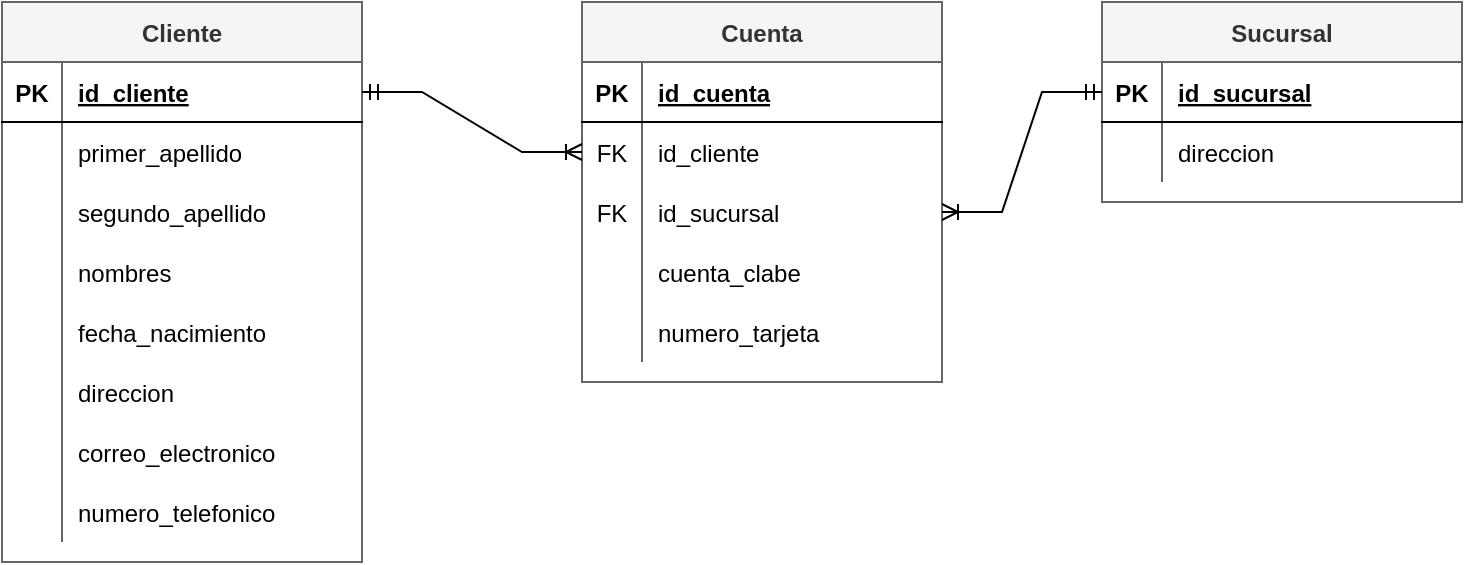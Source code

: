 <mxfile>
    <diagram id="VHWjXStoHMLvaXOQw58C" name="Page-1">
        <mxGraphModel dx="832" dy="650" grid="1" gridSize="10" guides="1" tooltips="1" connect="1" arrows="1" fold="1" page="1" pageScale="1" pageWidth="850" pageHeight="1100" math="0" shadow="0">
            <root>
                <mxCell id="0"/>
                <mxCell id="1" parent="0"/>
                <mxCell id="XWGz-iQbjg52GCqN02UZ-1" value="Cliente" style="shape=table;startSize=30;container=1;collapsible=1;childLayout=tableLayout;fixedRows=1;rowLines=0;fontStyle=1;align=center;resizeLast=1;fillColor=#f5f5f5;strokeColor=#666666;fontColor=#333333;rounded=0;labelBackgroundColor=none;gradientColor=none;swimlaneFillColor=default;" parent="1" vertex="1">
                    <mxGeometry x="80" y="120" width="180" height="280" as="geometry">
                        <mxRectangle x="80" y="120" width="60" height="30" as="alternateBounds"/>
                    </mxGeometry>
                </mxCell>
                <mxCell id="XWGz-iQbjg52GCqN02UZ-2" value="" style="shape=tableRow;horizontal=0;startSize=0;swimlaneHead=0;swimlaneBody=0;fillColor=none;collapsible=0;dropTarget=0;points=[[0,0.5],[1,0.5]];portConstraint=eastwest;top=0;left=0;right=0;bottom=1;" parent="XWGz-iQbjg52GCqN02UZ-1" vertex="1">
                    <mxGeometry y="30" width="180" height="30" as="geometry"/>
                </mxCell>
                <mxCell id="XWGz-iQbjg52GCqN02UZ-3" value="PK" style="shape=partialRectangle;connectable=0;fillColor=none;top=0;left=0;bottom=0;right=0;fontStyle=1;overflow=hidden;" parent="XWGz-iQbjg52GCqN02UZ-2" vertex="1">
                    <mxGeometry width="30" height="30" as="geometry">
                        <mxRectangle width="30" height="30" as="alternateBounds"/>
                    </mxGeometry>
                </mxCell>
                <mxCell id="XWGz-iQbjg52GCqN02UZ-4" value="id_cliente" style="shape=partialRectangle;connectable=0;fillColor=none;top=0;left=0;bottom=0;right=0;align=left;spacingLeft=6;fontStyle=5;overflow=hidden;" parent="XWGz-iQbjg52GCqN02UZ-2" vertex="1">
                    <mxGeometry x="30" width="150" height="30" as="geometry">
                        <mxRectangle width="150" height="30" as="alternateBounds"/>
                    </mxGeometry>
                </mxCell>
                <mxCell id="XWGz-iQbjg52GCqN02UZ-5" value="" style="shape=tableRow;horizontal=0;startSize=0;swimlaneHead=0;swimlaneBody=0;fillColor=none;collapsible=0;dropTarget=0;points=[[0,0.5],[1,0.5]];portConstraint=eastwest;top=0;left=0;right=0;bottom=0;" parent="XWGz-iQbjg52GCqN02UZ-1" vertex="1">
                    <mxGeometry y="60" width="180" height="30" as="geometry"/>
                </mxCell>
                <mxCell id="XWGz-iQbjg52GCqN02UZ-6" value="" style="shape=partialRectangle;connectable=0;fillColor=none;top=0;left=0;bottom=0;right=0;editable=1;overflow=hidden;" parent="XWGz-iQbjg52GCqN02UZ-5" vertex="1">
                    <mxGeometry width="30" height="30" as="geometry">
                        <mxRectangle width="30" height="30" as="alternateBounds"/>
                    </mxGeometry>
                </mxCell>
                <mxCell id="XWGz-iQbjg52GCqN02UZ-7" value="primer_apellido" style="shape=partialRectangle;connectable=0;fillColor=none;top=0;left=0;bottom=0;right=0;align=left;spacingLeft=6;overflow=hidden;" parent="XWGz-iQbjg52GCqN02UZ-5" vertex="1">
                    <mxGeometry x="30" width="150" height="30" as="geometry">
                        <mxRectangle width="150" height="30" as="alternateBounds"/>
                    </mxGeometry>
                </mxCell>
                <mxCell id="XWGz-iQbjg52GCqN02UZ-8" value="" style="shape=tableRow;horizontal=0;startSize=0;swimlaneHead=0;swimlaneBody=0;fillColor=none;collapsible=0;dropTarget=0;points=[[0,0.5],[1,0.5]];portConstraint=eastwest;top=0;left=0;right=0;bottom=0;" parent="XWGz-iQbjg52GCqN02UZ-1" vertex="1">
                    <mxGeometry y="90" width="180" height="30" as="geometry"/>
                </mxCell>
                <mxCell id="XWGz-iQbjg52GCqN02UZ-9" value="" style="shape=partialRectangle;connectable=0;fillColor=none;top=0;left=0;bottom=0;right=0;editable=1;overflow=hidden;" parent="XWGz-iQbjg52GCqN02UZ-8" vertex="1">
                    <mxGeometry width="30" height="30" as="geometry">
                        <mxRectangle width="30" height="30" as="alternateBounds"/>
                    </mxGeometry>
                </mxCell>
                <mxCell id="XWGz-iQbjg52GCqN02UZ-10" value="segundo_apellido" style="shape=partialRectangle;connectable=0;fillColor=none;top=0;left=0;bottom=0;right=0;align=left;spacingLeft=6;overflow=hidden;" parent="XWGz-iQbjg52GCqN02UZ-8" vertex="1">
                    <mxGeometry x="30" width="150" height="30" as="geometry">
                        <mxRectangle width="150" height="30" as="alternateBounds"/>
                    </mxGeometry>
                </mxCell>
                <mxCell id="XWGz-iQbjg52GCqN02UZ-11" value="" style="shape=tableRow;horizontal=0;startSize=0;swimlaneHead=0;swimlaneBody=0;fillColor=none;collapsible=0;dropTarget=0;points=[[0,0.5],[1,0.5]];portConstraint=eastwest;top=0;left=0;right=0;bottom=0;" parent="XWGz-iQbjg52GCqN02UZ-1" vertex="1">
                    <mxGeometry y="120" width="180" height="30" as="geometry"/>
                </mxCell>
                <mxCell id="XWGz-iQbjg52GCqN02UZ-12" value="" style="shape=partialRectangle;connectable=0;fillColor=none;top=0;left=0;bottom=0;right=0;editable=1;overflow=hidden;" parent="XWGz-iQbjg52GCqN02UZ-11" vertex="1">
                    <mxGeometry width="30" height="30" as="geometry">
                        <mxRectangle width="30" height="30" as="alternateBounds"/>
                    </mxGeometry>
                </mxCell>
                <mxCell id="XWGz-iQbjg52GCqN02UZ-13" value="nombres" style="shape=partialRectangle;connectable=0;fillColor=none;top=0;left=0;bottom=0;right=0;align=left;spacingLeft=6;overflow=hidden;" parent="XWGz-iQbjg52GCqN02UZ-11" vertex="1">
                    <mxGeometry x="30" width="150" height="30" as="geometry">
                        <mxRectangle width="150" height="30" as="alternateBounds"/>
                    </mxGeometry>
                </mxCell>
                <mxCell id="XWGz-iQbjg52GCqN02UZ-52" value="" style="shape=tableRow;horizontal=0;startSize=0;swimlaneHead=0;swimlaneBody=0;fillColor=none;collapsible=0;dropTarget=0;points=[[0,0.5],[1,0.5]];portConstraint=eastwest;top=0;left=0;right=0;bottom=0;" parent="XWGz-iQbjg52GCqN02UZ-1" vertex="1">
                    <mxGeometry y="150" width="180" height="30" as="geometry"/>
                </mxCell>
                <mxCell id="XWGz-iQbjg52GCqN02UZ-53" value="" style="shape=partialRectangle;connectable=0;fillColor=none;top=0;left=0;bottom=0;right=0;editable=1;overflow=hidden;" parent="XWGz-iQbjg52GCqN02UZ-52" vertex="1">
                    <mxGeometry width="30" height="30" as="geometry">
                        <mxRectangle width="30" height="30" as="alternateBounds"/>
                    </mxGeometry>
                </mxCell>
                <mxCell id="XWGz-iQbjg52GCqN02UZ-54" value="fecha_nacimiento" style="shape=partialRectangle;connectable=0;fillColor=none;top=0;left=0;bottom=0;right=0;align=left;spacingLeft=6;overflow=hidden;" parent="XWGz-iQbjg52GCqN02UZ-52" vertex="1">
                    <mxGeometry x="30" width="150" height="30" as="geometry">
                        <mxRectangle width="150" height="30" as="alternateBounds"/>
                    </mxGeometry>
                </mxCell>
                <mxCell id="XWGz-iQbjg52GCqN02UZ-55" value="" style="shape=tableRow;horizontal=0;startSize=0;swimlaneHead=0;swimlaneBody=0;fillColor=none;collapsible=0;dropTarget=0;points=[[0,0.5],[1,0.5]];portConstraint=eastwest;top=0;left=0;right=0;bottom=0;" parent="XWGz-iQbjg52GCqN02UZ-1" vertex="1">
                    <mxGeometry y="180" width="180" height="30" as="geometry"/>
                </mxCell>
                <mxCell id="XWGz-iQbjg52GCqN02UZ-56" value="" style="shape=partialRectangle;connectable=0;fillColor=none;top=0;left=0;bottom=0;right=0;editable=1;overflow=hidden;" parent="XWGz-iQbjg52GCqN02UZ-55" vertex="1">
                    <mxGeometry width="30" height="30" as="geometry">
                        <mxRectangle width="30" height="30" as="alternateBounds"/>
                    </mxGeometry>
                </mxCell>
                <mxCell id="XWGz-iQbjg52GCqN02UZ-57" value="direccion" style="shape=partialRectangle;connectable=0;fillColor=none;top=0;left=0;bottom=0;right=0;align=left;spacingLeft=6;overflow=hidden;" parent="XWGz-iQbjg52GCqN02UZ-55" vertex="1">
                    <mxGeometry x="30" width="150" height="30" as="geometry">
                        <mxRectangle width="150" height="30" as="alternateBounds"/>
                    </mxGeometry>
                </mxCell>
                <mxCell id="XWGz-iQbjg52GCqN02UZ-58" value="" style="shape=tableRow;horizontal=0;startSize=0;swimlaneHead=0;swimlaneBody=0;fillColor=none;collapsible=0;dropTarget=0;points=[[0,0.5],[1,0.5]];portConstraint=eastwest;top=0;left=0;right=0;bottom=0;" parent="XWGz-iQbjg52GCqN02UZ-1" vertex="1">
                    <mxGeometry y="210" width="180" height="30" as="geometry"/>
                </mxCell>
                <mxCell id="XWGz-iQbjg52GCqN02UZ-59" value="" style="shape=partialRectangle;connectable=0;fillColor=none;top=0;left=0;bottom=0;right=0;editable=1;overflow=hidden;" parent="XWGz-iQbjg52GCqN02UZ-58" vertex="1">
                    <mxGeometry width="30" height="30" as="geometry">
                        <mxRectangle width="30" height="30" as="alternateBounds"/>
                    </mxGeometry>
                </mxCell>
                <mxCell id="XWGz-iQbjg52GCqN02UZ-60" value="correo_electronico" style="shape=partialRectangle;connectable=0;fillColor=none;top=0;left=0;bottom=0;right=0;align=left;spacingLeft=6;overflow=hidden;" parent="XWGz-iQbjg52GCqN02UZ-58" vertex="1">
                    <mxGeometry x="30" width="150" height="30" as="geometry">
                        <mxRectangle width="150" height="30" as="alternateBounds"/>
                    </mxGeometry>
                </mxCell>
                <mxCell id="XWGz-iQbjg52GCqN02UZ-61" value="" style="shape=tableRow;horizontal=0;startSize=0;swimlaneHead=0;swimlaneBody=0;fillColor=none;collapsible=0;dropTarget=0;points=[[0,0.5],[1,0.5]];portConstraint=eastwest;top=0;left=0;right=0;bottom=0;" parent="XWGz-iQbjg52GCqN02UZ-1" vertex="1">
                    <mxGeometry y="240" width="180" height="30" as="geometry"/>
                </mxCell>
                <mxCell id="XWGz-iQbjg52GCqN02UZ-62" value="" style="shape=partialRectangle;connectable=0;fillColor=none;top=0;left=0;bottom=0;right=0;editable=1;overflow=hidden;" parent="XWGz-iQbjg52GCqN02UZ-61" vertex="1">
                    <mxGeometry width="30" height="30" as="geometry">
                        <mxRectangle width="30" height="30" as="alternateBounds"/>
                    </mxGeometry>
                </mxCell>
                <mxCell id="XWGz-iQbjg52GCqN02UZ-63" value="numero_telefonico" style="shape=partialRectangle;connectable=0;fillColor=none;top=0;left=0;bottom=0;right=0;align=left;spacingLeft=6;overflow=hidden;" parent="XWGz-iQbjg52GCqN02UZ-61" vertex="1">
                    <mxGeometry x="30" width="150" height="30" as="geometry">
                        <mxRectangle width="150" height="30" as="alternateBounds"/>
                    </mxGeometry>
                </mxCell>
                <mxCell id="XWGz-iQbjg52GCqN02UZ-51" value="" style="shape=partialRectangle;connectable=0;fillColor=none;top=0;left=0;bottom=0;right=0;editable=1;overflow=hidden;strokeColor=default;" parent="1" vertex="1">
                    <mxGeometry x="80" y="270" width="30" height="30" as="geometry">
                        <mxRectangle width="30" height="30" as="alternateBounds"/>
                    </mxGeometry>
                </mxCell>
                <mxCell id="3VzA3Hnh6d-t50iWwVyB-1" value="Cuenta" style="shape=table;startSize=30;container=1;collapsible=1;childLayout=tableLayout;fixedRows=1;rowLines=0;fontStyle=1;align=center;resizeLast=1;fillColor=#f5f5f5;strokeColor=#666666;fontColor=#333333;rounded=0;labelBackgroundColor=none;gradientColor=none;swimlaneFillColor=default;" parent="1" vertex="1">
                    <mxGeometry x="370" y="120" width="180" height="190" as="geometry">
                        <mxRectangle x="80" y="120" width="60" height="30" as="alternateBounds"/>
                    </mxGeometry>
                </mxCell>
                <mxCell id="3VzA3Hnh6d-t50iWwVyB-2" value="" style="shape=tableRow;horizontal=0;startSize=0;swimlaneHead=0;swimlaneBody=0;fillColor=none;collapsible=0;dropTarget=0;points=[[0,0.5],[1,0.5]];portConstraint=eastwest;top=0;left=0;right=0;bottom=1;" parent="3VzA3Hnh6d-t50iWwVyB-1" vertex="1">
                    <mxGeometry y="30" width="180" height="30" as="geometry"/>
                </mxCell>
                <mxCell id="3VzA3Hnh6d-t50iWwVyB-3" value="PK" style="shape=partialRectangle;connectable=0;fillColor=none;top=0;left=0;bottom=0;right=0;fontStyle=1;overflow=hidden;" parent="3VzA3Hnh6d-t50iWwVyB-2" vertex="1">
                    <mxGeometry width="30" height="30" as="geometry">
                        <mxRectangle width="30" height="30" as="alternateBounds"/>
                    </mxGeometry>
                </mxCell>
                <mxCell id="3VzA3Hnh6d-t50iWwVyB-4" value="id_cuenta" style="shape=partialRectangle;connectable=0;fillColor=none;top=0;left=0;bottom=0;right=0;align=left;spacingLeft=6;fontStyle=5;overflow=hidden;" parent="3VzA3Hnh6d-t50iWwVyB-2" vertex="1">
                    <mxGeometry x="30" width="150" height="30" as="geometry">
                        <mxRectangle width="150" height="30" as="alternateBounds"/>
                    </mxGeometry>
                </mxCell>
                <mxCell id="3VzA3Hnh6d-t50iWwVyB-49" value="" style="shape=tableRow;horizontal=0;startSize=0;swimlaneHead=0;swimlaneBody=0;fillColor=none;collapsible=0;dropTarget=0;points=[[0,0.5],[1,0.5]];portConstraint=eastwest;top=0;left=0;right=0;bottom=0;" parent="3VzA3Hnh6d-t50iWwVyB-1" vertex="1">
                    <mxGeometry y="60" width="180" height="30" as="geometry"/>
                </mxCell>
                <mxCell id="3VzA3Hnh6d-t50iWwVyB-50" value="FK" style="shape=partialRectangle;connectable=0;fillColor=none;top=0;left=0;bottom=0;right=0;editable=1;overflow=hidden;" parent="3VzA3Hnh6d-t50iWwVyB-49" vertex="1">
                    <mxGeometry width="30" height="30" as="geometry">
                        <mxRectangle width="30" height="30" as="alternateBounds"/>
                    </mxGeometry>
                </mxCell>
                <mxCell id="3VzA3Hnh6d-t50iWwVyB-51" value="id_cliente" style="shape=partialRectangle;connectable=0;fillColor=none;top=0;left=0;bottom=0;right=0;align=left;spacingLeft=6;overflow=hidden;" parent="3VzA3Hnh6d-t50iWwVyB-49" vertex="1">
                    <mxGeometry x="30" width="150" height="30" as="geometry">
                        <mxRectangle width="150" height="30" as="alternateBounds"/>
                    </mxGeometry>
                </mxCell>
                <mxCell id="2" value="" style="shape=tableRow;horizontal=0;startSize=0;swimlaneHead=0;swimlaneBody=0;fillColor=none;collapsible=0;dropTarget=0;points=[[0,0.5],[1,0.5]];portConstraint=eastwest;top=0;left=0;right=0;bottom=0;" vertex="1" parent="3VzA3Hnh6d-t50iWwVyB-1">
                    <mxGeometry y="90" width="180" height="30" as="geometry"/>
                </mxCell>
                <mxCell id="3" value="FK" style="shape=partialRectangle;connectable=0;fillColor=none;top=0;left=0;bottom=0;right=0;editable=1;overflow=hidden;" vertex="1" parent="2">
                    <mxGeometry width="30" height="30" as="geometry">
                        <mxRectangle width="30" height="30" as="alternateBounds"/>
                    </mxGeometry>
                </mxCell>
                <mxCell id="4" value="id_sucursal" style="shape=partialRectangle;connectable=0;fillColor=none;top=0;left=0;bottom=0;right=0;align=left;spacingLeft=6;overflow=hidden;" vertex="1" parent="2">
                    <mxGeometry x="30" width="150" height="30" as="geometry">
                        <mxRectangle width="150" height="30" as="alternateBounds"/>
                    </mxGeometry>
                </mxCell>
                <mxCell id="3VzA3Hnh6d-t50iWwVyB-46" value="" style="shape=tableRow;horizontal=0;startSize=0;swimlaneHead=0;swimlaneBody=0;fillColor=none;collapsible=0;dropTarget=0;points=[[0,0.5],[1,0.5]];portConstraint=eastwest;top=0;left=0;right=0;bottom=0;" parent="3VzA3Hnh6d-t50iWwVyB-1" vertex="1">
                    <mxGeometry y="120" width="180" height="30" as="geometry"/>
                </mxCell>
                <mxCell id="3VzA3Hnh6d-t50iWwVyB-47" value="" style="shape=partialRectangle;connectable=0;fillColor=none;top=0;left=0;bottom=0;right=0;editable=1;overflow=hidden;" parent="3VzA3Hnh6d-t50iWwVyB-46" vertex="1">
                    <mxGeometry width="30" height="30" as="geometry">
                        <mxRectangle width="30" height="30" as="alternateBounds"/>
                    </mxGeometry>
                </mxCell>
                <mxCell id="3VzA3Hnh6d-t50iWwVyB-48" value="cuenta_clabe" style="shape=partialRectangle;connectable=0;fillColor=none;top=0;left=0;bottom=0;right=0;align=left;spacingLeft=6;overflow=hidden;" parent="3VzA3Hnh6d-t50iWwVyB-46" vertex="1">
                    <mxGeometry x="30" width="150" height="30" as="geometry">
                        <mxRectangle width="150" height="30" as="alternateBounds"/>
                    </mxGeometry>
                </mxCell>
                <mxCell id="3VzA3Hnh6d-t50iWwVyB-5" value="" style="shape=tableRow;horizontal=0;startSize=0;swimlaneHead=0;swimlaneBody=0;fillColor=none;collapsible=0;dropTarget=0;points=[[0,0.5],[1,0.5]];portConstraint=eastwest;top=0;left=0;right=0;bottom=0;" parent="3VzA3Hnh6d-t50iWwVyB-1" vertex="1">
                    <mxGeometry y="150" width="180" height="30" as="geometry"/>
                </mxCell>
                <mxCell id="3VzA3Hnh6d-t50iWwVyB-6" value="" style="shape=partialRectangle;connectable=0;fillColor=none;top=0;left=0;bottom=0;right=0;editable=1;overflow=hidden;" parent="3VzA3Hnh6d-t50iWwVyB-5" vertex="1">
                    <mxGeometry width="30" height="30" as="geometry">
                        <mxRectangle width="30" height="30" as="alternateBounds"/>
                    </mxGeometry>
                </mxCell>
                <mxCell id="3VzA3Hnh6d-t50iWwVyB-7" value="numero_tarjeta" style="shape=partialRectangle;connectable=0;fillColor=none;top=0;left=0;bottom=0;right=0;align=left;spacingLeft=6;overflow=hidden;" parent="3VzA3Hnh6d-t50iWwVyB-5" vertex="1">
                    <mxGeometry x="30" width="150" height="30" as="geometry">
                        <mxRectangle width="150" height="30" as="alternateBounds"/>
                    </mxGeometry>
                </mxCell>
                <mxCell id="3VzA3Hnh6d-t50iWwVyB-52" value="" style="edgeStyle=entityRelationEdgeStyle;fontSize=12;html=1;endArrow=ERoneToMany;startArrow=ERmandOne;rounded=0;exitX=1;exitY=0.5;exitDx=0;exitDy=0;entryX=0;entryY=0.5;entryDx=0;entryDy=0;endFill=0;" parent="1" source="XWGz-iQbjg52GCqN02UZ-2" target="3VzA3Hnh6d-t50iWwVyB-49" edge="1">
                    <mxGeometry width="100" height="100" relative="1" as="geometry">
                        <mxPoint x="400" y="460" as="sourcePoint"/>
                        <mxPoint x="500" y="360" as="targetPoint"/>
                    </mxGeometry>
                </mxCell>
                <mxCell id="N1bUf6qXFXIssbzFApk0-1" value="Sucursal" style="shape=table;startSize=30;container=1;collapsible=1;childLayout=tableLayout;fixedRows=1;rowLines=0;fontStyle=1;align=center;resizeLast=1;fillColor=#f5f5f5;strokeColor=#666666;fontColor=#333333;rounded=0;labelBackgroundColor=none;gradientColor=none;swimlaneFillColor=default;" parent="1" vertex="1">
                    <mxGeometry x="630" y="120" width="180" height="100" as="geometry">
                        <mxRectangle x="80" y="120" width="60" height="30" as="alternateBounds"/>
                    </mxGeometry>
                </mxCell>
                <mxCell id="N1bUf6qXFXIssbzFApk0-2" value="" style="shape=tableRow;horizontal=0;startSize=0;swimlaneHead=0;swimlaneBody=0;fillColor=none;collapsible=0;dropTarget=0;points=[[0,0.5],[1,0.5]];portConstraint=eastwest;top=0;left=0;right=0;bottom=1;" parent="N1bUf6qXFXIssbzFApk0-1" vertex="1">
                    <mxGeometry y="30" width="180" height="30" as="geometry"/>
                </mxCell>
                <mxCell id="N1bUf6qXFXIssbzFApk0-3" value="PK" style="shape=partialRectangle;connectable=0;fillColor=none;top=0;left=0;bottom=0;right=0;fontStyle=1;overflow=hidden;" parent="N1bUf6qXFXIssbzFApk0-2" vertex="1">
                    <mxGeometry width="30" height="30" as="geometry">
                        <mxRectangle width="30" height="30" as="alternateBounds"/>
                    </mxGeometry>
                </mxCell>
                <mxCell id="N1bUf6qXFXIssbzFApk0-4" value="id_sucursal" style="shape=partialRectangle;connectable=0;fillColor=none;top=0;left=0;bottom=0;right=0;align=left;spacingLeft=6;fontStyle=5;overflow=hidden;" parent="N1bUf6qXFXIssbzFApk0-2" vertex="1">
                    <mxGeometry x="30" width="150" height="30" as="geometry">
                        <mxRectangle width="150" height="30" as="alternateBounds"/>
                    </mxGeometry>
                </mxCell>
                <mxCell id="N1bUf6qXFXIssbzFApk0-5" value="" style="shape=tableRow;horizontal=0;startSize=0;swimlaneHead=0;swimlaneBody=0;fillColor=none;collapsible=0;dropTarget=0;points=[[0,0.5],[1,0.5]];portConstraint=eastwest;top=0;left=0;right=0;bottom=0;" parent="N1bUf6qXFXIssbzFApk0-1" vertex="1">
                    <mxGeometry y="60" width="180" height="30" as="geometry"/>
                </mxCell>
                <mxCell id="N1bUf6qXFXIssbzFApk0-6" value="" style="shape=partialRectangle;connectable=0;fillColor=none;top=0;left=0;bottom=0;right=0;editable=1;overflow=hidden;" parent="N1bUf6qXFXIssbzFApk0-5" vertex="1">
                    <mxGeometry width="30" height="30" as="geometry">
                        <mxRectangle width="30" height="30" as="alternateBounds"/>
                    </mxGeometry>
                </mxCell>
                <mxCell id="N1bUf6qXFXIssbzFApk0-7" value="direccion" style="shape=partialRectangle;connectable=0;fillColor=none;top=0;left=0;bottom=0;right=0;align=left;spacingLeft=6;overflow=hidden;" parent="N1bUf6qXFXIssbzFApk0-5" vertex="1">
                    <mxGeometry x="30" width="150" height="30" as="geometry">
                        <mxRectangle width="150" height="30" as="alternateBounds"/>
                    </mxGeometry>
                </mxCell>
                <mxCell id="N1bUf6qXFXIssbzFApk0-14" value="" style="edgeStyle=entityRelationEdgeStyle;fontSize=12;html=1;endArrow=ERoneToMany;startArrow=ERmandOne;rounded=0;exitX=0;exitY=0.5;exitDx=0;exitDy=0;entryX=1;entryY=0.5;entryDx=0;entryDy=0;endFill=0;" parent="1" source="N1bUf6qXFXIssbzFApk0-2" target="2" edge="1">
                    <mxGeometry width="100" height="100" relative="1" as="geometry">
                        <mxPoint x="370" y="370" as="sourcePoint"/>
                        <mxPoint x="590" y="340" as="targetPoint"/>
                    </mxGeometry>
                </mxCell>
            </root>
        </mxGraphModel>
    </diagram>
</mxfile>
